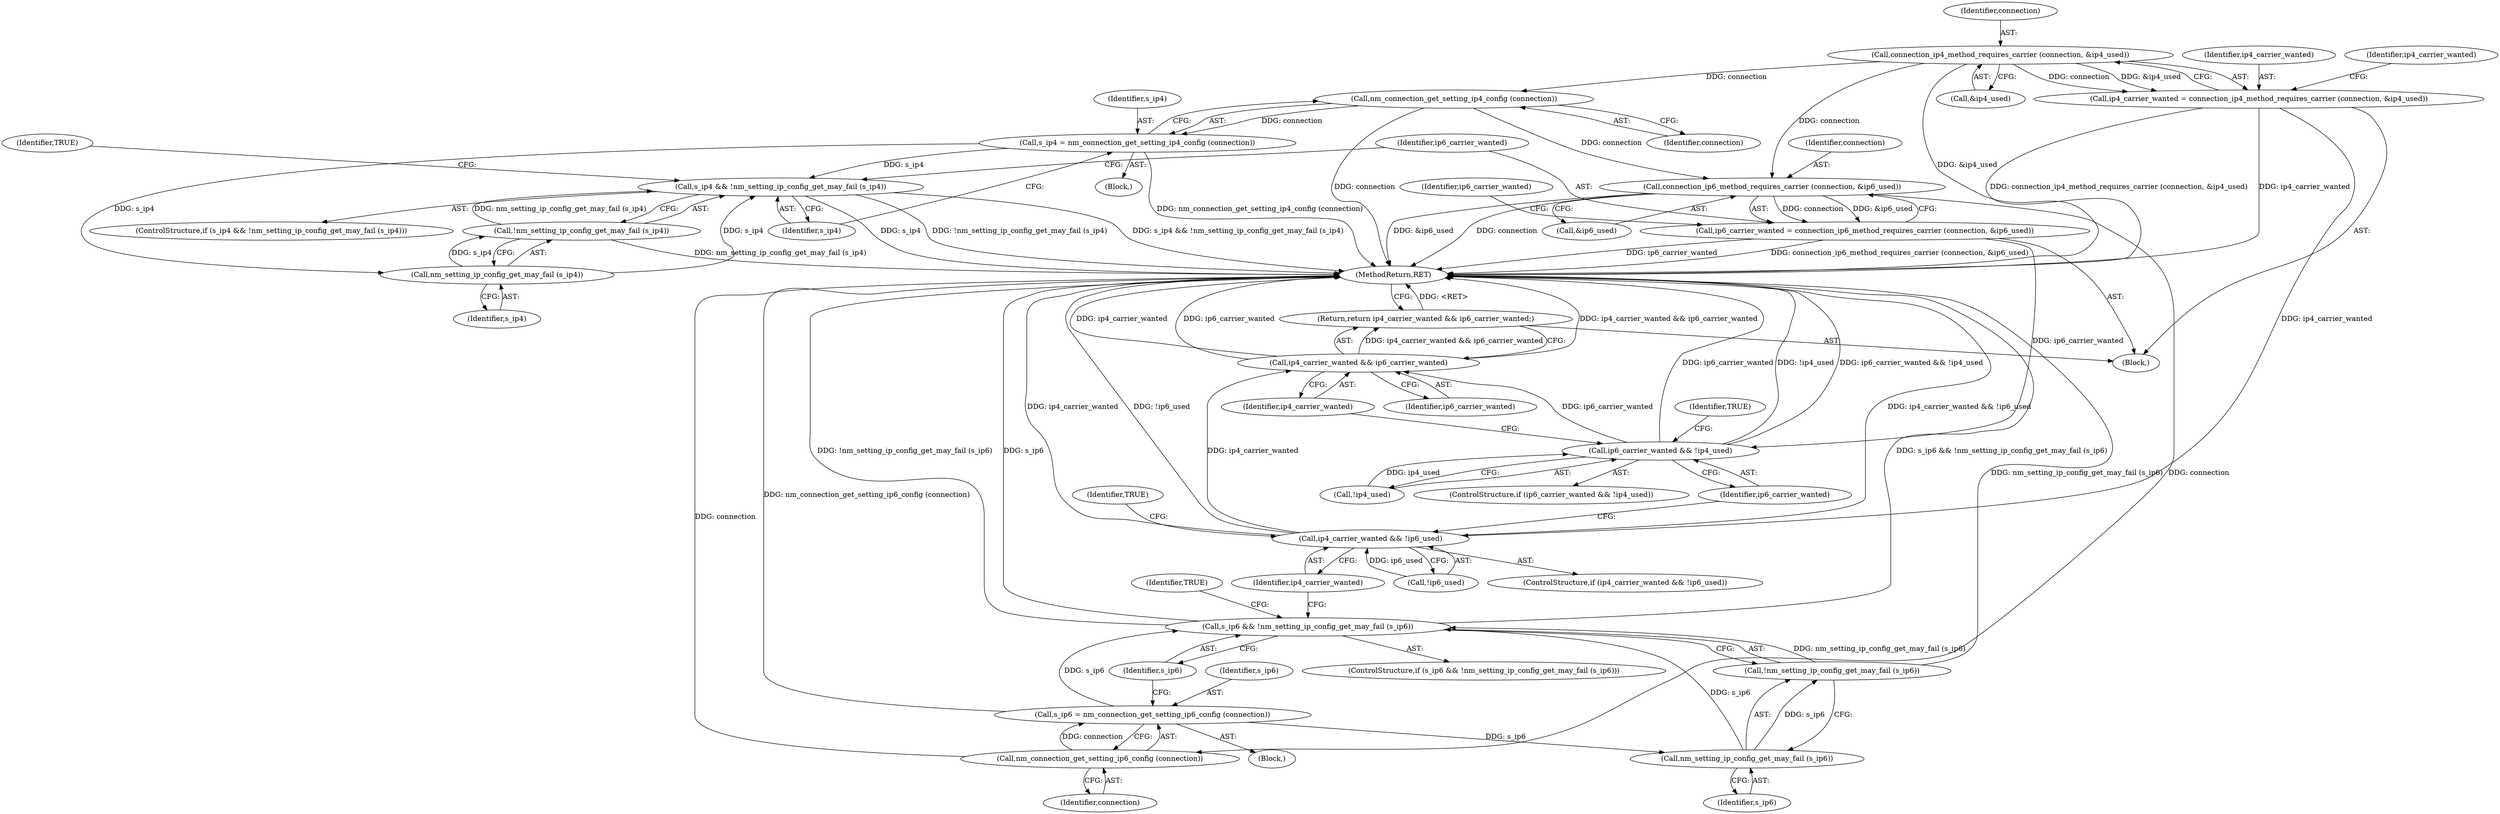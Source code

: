digraph "0_NetworkManager_d5fc88e573fa58b93034b04d35a2454f5d28cad9@API" {
"1005610" [label="(Call,connection_ip4_method_requires_carrier (connection, &ip4_used))"];
"1005608" [label="(Call,ip4_carrier_wanted = connection_ip4_method_requires_carrier (connection, &ip4_used))"];
"1005651" [label="(Call,ip4_carrier_wanted && !ip6_used)"];
"1005665" [label="(Call,ip4_carrier_wanted && ip6_carrier_wanted)"];
"1005664" [label="(Return,return ip4_carrier_wanted && ip6_carrier_wanted;)"];
"1005619" [label="(Call,nm_connection_get_setting_ip4_config (connection))"];
"1005617" [label="(Call,s_ip4 = nm_connection_get_setting_ip4_config (connection))"];
"1005622" [label="(Call,s_ip4 && !nm_setting_ip_config_get_may_fail (s_ip4))"];
"1005625" [label="(Call,nm_setting_ip_config_get_may_fail (s_ip4))"];
"1005624" [label="(Call,!nm_setting_ip_config_get_may_fail (s_ip4))"];
"1005631" [label="(Call,connection_ip6_method_requires_carrier (connection, &ip6_used))"];
"1005629" [label="(Call,ip6_carrier_wanted = connection_ip6_method_requires_carrier (connection, &ip6_used))"];
"1005658" [label="(Call,ip6_carrier_wanted && !ip4_used)"];
"1005640" [label="(Call,nm_connection_get_setting_ip6_config (connection))"];
"1005638" [label="(Call,s_ip6 = nm_connection_get_setting_ip6_config (connection))"];
"1005643" [label="(Call,s_ip6 && !nm_setting_ip_config_get_may_fail (s_ip6))"];
"1005646" [label="(Call,nm_setting_ip_config_get_may_fail (s_ip6))"];
"1005645" [label="(Call,!nm_setting_ip_config_get_may_fail (s_ip6))"];
"1005644" [label="(Identifier,s_ip6)"];
"1005630" [label="(Identifier,ip6_carrier_wanted)"];
"1005631" [label="(Call,connection_ip6_method_requires_carrier (connection, &ip6_used))"];
"1005645" [label="(Call,!nm_setting_ip_config_get_may_fail (s_ip6))"];
"1005646" [label="(Call,nm_setting_ip_config_get_may_fail (s_ip6))"];
"1005616" [label="(Block,)"];
"1005640" [label="(Call,nm_connection_get_setting_ip6_config (connection))"];
"1005633" [label="(Call,&ip6_used)"];
"1005642" [label="(ControlStructure,if (s_ip6 && !nm_setting_ip_config_get_may_fail (s_ip6)))"];
"1005665" [label="(Call,ip4_carrier_wanted && ip6_carrier_wanted)"];
"1005610" [label="(Call,connection_ip4_method_requires_carrier (connection, &ip4_used))"];
"1005639" [label="(Identifier,s_ip6)"];
"1005611" [label="(Identifier,connection)"];
"1005617" [label="(Call,s_ip4 = nm_connection_get_setting_ip4_config (connection))"];
"1005620" [label="(Identifier,connection)"];
"1005663" [label="(Identifier,TRUE)"];
"1005643" [label="(Call,s_ip6 && !nm_setting_ip_config_get_may_fail (s_ip6))"];
"1005651" [label="(Call,ip4_carrier_wanted && !ip6_used)"];
"1005659" [label="(Identifier,ip6_carrier_wanted)"];
"1005612" [label="(Call,&ip4_used)"];
"1005629" [label="(Call,ip6_carrier_wanted = connection_ip6_method_requires_carrier (connection, &ip6_used))"];
"1005636" [label="(Identifier,ip6_carrier_wanted)"];
"1005637" [label="(Block,)"];
"1005624" [label="(Call,!nm_setting_ip_config_get_may_fail (s_ip4))"];
"1005632" [label="(Identifier,connection)"];
"1005664" [label="(Return,return ip4_carrier_wanted && ip6_carrier_wanted;)"];
"1005618" [label="(Identifier,s_ip4)"];
"1005621" [label="(ControlStructure,if (s_ip4 && !nm_setting_ip_config_get_may_fail (s_ip4)))"];
"1005652" [label="(Identifier,ip4_carrier_wanted)"];
"1005609" [label="(Identifier,ip4_carrier_wanted)"];
"1005608" [label="(Call,ip4_carrier_wanted = connection_ip4_method_requires_carrier (connection, &ip4_used))"];
"1005626" [label="(Identifier,s_ip4)"];
"1005625" [label="(Call,nm_setting_ip_config_get_may_fail (s_ip4))"];
"1005641" [label="(Identifier,connection)"];
"1005595" [label="(Block,)"];
"1005660" [label="(Call,!ip4_used)"];
"1005653" [label="(Call,!ip6_used)"];
"1005638" [label="(Call,s_ip6 = nm_connection_get_setting_ip6_config (connection))"];
"1005628" [label="(Identifier,TRUE)"];
"1005619" [label="(Call,nm_connection_get_setting_ip4_config (connection))"];
"1005656" [label="(Identifier,TRUE)"];
"1005650" [label="(ControlStructure,if (ip4_carrier_wanted && !ip6_used))"];
"1005623" [label="(Identifier,s_ip4)"];
"1005666" [label="(Identifier,ip4_carrier_wanted)"];
"1005622" [label="(Call,s_ip4 && !nm_setting_ip_config_get_may_fail (s_ip4))"];
"1007368" [label="(MethodReturn,RET)"];
"1005615" [label="(Identifier,ip4_carrier_wanted)"];
"1005658" [label="(Call,ip6_carrier_wanted && !ip4_used)"];
"1005647" [label="(Identifier,s_ip6)"];
"1005649" [label="(Identifier,TRUE)"];
"1005667" [label="(Identifier,ip6_carrier_wanted)"];
"1005657" [label="(ControlStructure,if (ip6_carrier_wanted && !ip4_used))"];
"1005610" -> "1005608"  [label="AST: "];
"1005610" -> "1005612"  [label="CFG: "];
"1005611" -> "1005610"  [label="AST: "];
"1005612" -> "1005610"  [label="AST: "];
"1005608" -> "1005610"  [label="CFG: "];
"1005610" -> "1007368"  [label="DDG: &ip4_used"];
"1005610" -> "1005608"  [label="DDG: connection"];
"1005610" -> "1005608"  [label="DDG: &ip4_used"];
"1005610" -> "1005619"  [label="DDG: connection"];
"1005610" -> "1005631"  [label="DDG: connection"];
"1005608" -> "1005595"  [label="AST: "];
"1005609" -> "1005608"  [label="AST: "];
"1005615" -> "1005608"  [label="CFG: "];
"1005608" -> "1007368"  [label="DDG: connection_ip4_method_requires_carrier (connection, &ip4_used)"];
"1005608" -> "1007368"  [label="DDG: ip4_carrier_wanted"];
"1005608" -> "1005651"  [label="DDG: ip4_carrier_wanted"];
"1005651" -> "1005650"  [label="AST: "];
"1005651" -> "1005652"  [label="CFG: "];
"1005651" -> "1005653"  [label="CFG: "];
"1005652" -> "1005651"  [label="AST: "];
"1005653" -> "1005651"  [label="AST: "];
"1005656" -> "1005651"  [label="CFG: "];
"1005659" -> "1005651"  [label="CFG: "];
"1005651" -> "1007368"  [label="DDG: !ip6_used"];
"1005651" -> "1007368"  [label="DDG: ip4_carrier_wanted && !ip6_used"];
"1005651" -> "1007368"  [label="DDG: ip4_carrier_wanted"];
"1005653" -> "1005651"  [label="DDG: ip6_used"];
"1005651" -> "1005665"  [label="DDG: ip4_carrier_wanted"];
"1005665" -> "1005664"  [label="AST: "];
"1005665" -> "1005666"  [label="CFG: "];
"1005665" -> "1005667"  [label="CFG: "];
"1005666" -> "1005665"  [label="AST: "];
"1005667" -> "1005665"  [label="AST: "];
"1005664" -> "1005665"  [label="CFG: "];
"1005665" -> "1007368"  [label="DDG: ip4_carrier_wanted && ip6_carrier_wanted"];
"1005665" -> "1007368"  [label="DDG: ip4_carrier_wanted"];
"1005665" -> "1007368"  [label="DDG: ip6_carrier_wanted"];
"1005665" -> "1005664"  [label="DDG: ip4_carrier_wanted && ip6_carrier_wanted"];
"1005658" -> "1005665"  [label="DDG: ip6_carrier_wanted"];
"1005664" -> "1005595"  [label="AST: "];
"1007368" -> "1005664"  [label="CFG: "];
"1005664" -> "1007368"  [label="DDG: <RET>"];
"1005619" -> "1005617"  [label="AST: "];
"1005619" -> "1005620"  [label="CFG: "];
"1005620" -> "1005619"  [label="AST: "];
"1005617" -> "1005619"  [label="CFG: "];
"1005619" -> "1007368"  [label="DDG: connection"];
"1005619" -> "1005617"  [label="DDG: connection"];
"1005619" -> "1005631"  [label="DDG: connection"];
"1005617" -> "1005616"  [label="AST: "];
"1005618" -> "1005617"  [label="AST: "];
"1005623" -> "1005617"  [label="CFG: "];
"1005617" -> "1007368"  [label="DDG: nm_connection_get_setting_ip4_config (connection)"];
"1005617" -> "1005622"  [label="DDG: s_ip4"];
"1005617" -> "1005625"  [label="DDG: s_ip4"];
"1005622" -> "1005621"  [label="AST: "];
"1005622" -> "1005623"  [label="CFG: "];
"1005622" -> "1005624"  [label="CFG: "];
"1005623" -> "1005622"  [label="AST: "];
"1005624" -> "1005622"  [label="AST: "];
"1005628" -> "1005622"  [label="CFG: "];
"1005630" -> "1005622"  [label="CFG: "];
"1005622" -> "1007368"  [label="DDG: s_ip4 && !nm_setting_ip_config_get_may_fail (s_ip4)"];
"1005622" -> "1007368"  [label="DDG: s_ip4"];
"1005622" -> "1007368"  [label="DDG: !nm_setting_ip_config_get_may_fail (s_ip4)"];
"1005625" -> "1005622"  [label="DDG: s_ip4"];
"1005624" -> "1005622"  [label="DDG: nm_setting_ip_config_get_may_fail (s_ip4)"];
"1005625" -> "1005624"  [label="AST: "];
"1005625" -> "1005626"  [label="CFG: "];
"1005626" -> "1005625"  [label="AST: "];
"1005624" -> "1005625"  [label="CFG: "];
"1005625" -> "1005624"  [label="DDG: s_ip4"];
"1005624" -> "1007368"  [label="DDG: nm_setting_ip_config_get_may_fail (s_ip4)"];
"1005631" -> "1005629"  [label="AST: "];
"1005631" -> "1005633"  [label="CFG: "];
"1005632" -> "1005631"  [label="AST: "];
"1005633" -> "1005631"  [label="AST: "];
"1005629" -> "1005631"  [label="CFG: "];
"1005631" -> "1007368"  [label="DDG: connection"];
"1005631" -> "1007368"  [label="DDG: &ip6_used"];
"1005631" -> "1005629"  [label="DDG: connection"];
"1005631" -> "1005629"  [label="DDG: &ip6_used"];
"1005631" -> "1005640"  [label="DDG: connection"];
"1005629" -> "1005595"  [label="AST: "];
"1005630" -> "1005629"  [label="AST: "];
"1005636" -> "1005629"  [label="CFG: "];
"1005629" -> "1007368"  [label="DDG: ip6_carrier_wanted"];
"1005629" -> "1007368"  [label="DDG: connection_ip6_method_requires_carrier (connection, &ip6_used)"];
"1005629" -> "1005658"  [label="DDG: ip6_carrier_wanted"];
"1005658" -> "1005657"  [label="AST: "];
"1005658" -> "1005659"  [label="CFG: "];
"1005658" -> "1005660"  [label="CFG: "];
"1005659" -> "1005658"  [label="AST: "];
"1005660" -> "1005658"  [label="AST: "];
"1005663" -> "1005658"  [label="CFG: "];
"1005666" -> "1005658"  [label="CFG: "];
"1005658" -> "1007368"  [label="DDG: !ip4_used"];
"1005658" -> "1007368"  [label="DDG: ip6_carrier_wanted && !ip4_used"];
"1005658" -> "1007368"  [label="DDG: ip6_carrier_wanted"];
"1005660" -> "1005658"  [label="DDG: ip4_used"];
"1005640" -> "1005638"  [label="AST: "];
"1005640" -> "1005641"  [label="CFG: "];
"1005641" -> "1005640"  [label="AST: "];
"1005638" -> "1005640"  [label="CFG: "];
"1005640" -> "1007368"  [label="DDG: connection"];
"1005640" -> "1005638"  [label="DDG: connection"];
"1005638" -> "1005637"  [label="AST: "];
"1005639" -> "1005638"  [label="AST: "];
"1005644" -> "1005638"  [label="CFG: "];
"1005638" -> "1007368"  [label="DDG: nm_connection_get_setting_ip6_config (connection)"];
"1005638" -> "1005643"  [label="DDG: s_ip6"];
"1005638" -> "1005646"  [label="DDG: s_ip6"];
"1005643" -> "1005642"  [label="AST: "];
"1005643" -> "1005644"  [label="CFG: "];
"1005643" -> "1005645"  [label="CFG: "];
"1005644" -> "1005643"  [label="AST: "];
"1005645" -> "1005643"  [label="AST: "];
"1005649" -> "1005643"  [label="CFG: "];
"1005652" -> "1005643"  [label="CFG: "];
"1005643" -> "1007368"  [label="DDG: s_ip6 && !nm_setting_ip_config_get_may_fail (s_ip6)"];
"1005643" -> "1007368"  [label="DDG: !nm_setting_ip_config_get_may_fail (s_ip6)"];
"1005643" -> "1007368"  [label="DDG: s_ip6"];
"1005646" -> "1005643"  [label="DDG: s_ip6"];
"1005645" -> "1005643"  [label="DDG: nm_setting_ip_config_get_may_fail (s_ip6)"];
"1005646" -> "1005645"  [label="AST: "];
"1005646" -> "1005647"  [label="CFG: "];
"1005647" -> "1005646"  [label="AST: "];
"1005645" -> "1005646"  [label="CFG: "];
"1005646" -> "1005645"  [label="DDG: s_ip6"];
"1005645" -> "1007368"  [label="DDG: nm_setting_ip_config_get_may_fail (s_ip6)"];
}
